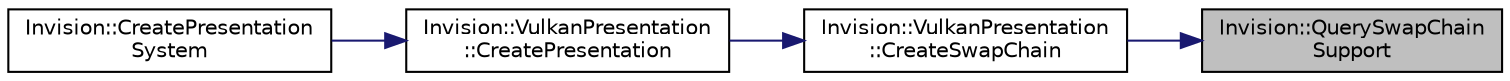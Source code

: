 digraph "Invision::QuerySwapChainSupport"
{
 // LATEX_PDF_SIZE
  edge [fontname="Helvetica",fontsize="10",labelfontname="Helvetica",labelfontsize="10"];
  node [fontname="Helvetica",fontsize="10",shape=record];
  rankdir="RL";
  Node1 [label="Invision::QuerySwapChain\lSupport",height=0.2,width=0.4,color="black", fillcolor="grey75", style="filled", fontcolor="black",tooltip=" "];
  Node1 -> Node2 [dir="back",color="midnightblue",fontsize="10",style="solid"];
  Node2 [label="Invision::VulkanPresentation\l::CreateSwapChain",height=0.2,width=0.4,color="black", fillcolor="white", style="filled",URL="$class_invision_1_1_vulkan_presentation.html#a40b3f250ac9c77fb87d309f7bbad7d5a",tooltip=" "];
  Node2 -> Node3 [dir="back",color="midnightblue",fontsize="10",style="solid"];
  Node3 [label="Invision::VulkanPresentation\l::CreatePresentation",height=0.2,width=0.4,color="black", fillcolor="white", style="filled",URL="$class_invision_1_1_vulkan_presentation.html#abc0cda3723262745c3e4cb753eb372ec",tooltip=" "];
  Node3 -> Node4 [dir="back",color="midnightblue",fontsize="10",style="solid"];
  Node4 [label="Invision::CreatePresentation\lSystem",height=0.2,width=0.4,color="black", fillcolor="white", style="filled",URL="$namespace_invision.html#a36f48147d19b6d75e6d27df76f8ff06d",tooltip=" "];
}
